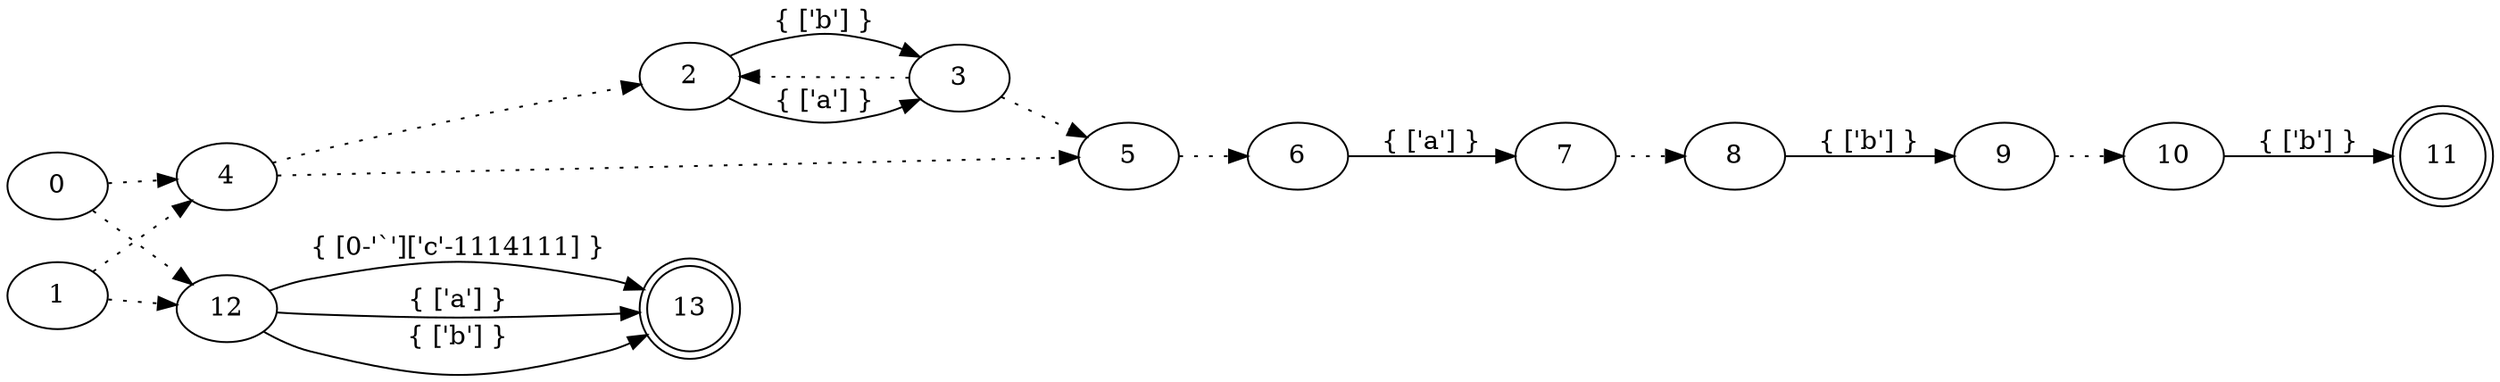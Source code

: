 digraph NFA {
rankdir = LR
11 [shape = doublecircle]
13 [shape = doublecircle]
0 -> 4 [style=dotted]
0 -> 12 [style=dotted]
1 -> 4 [style=dotted]
1 -> 12 [style=dotted]
2 -> 3 [label="{ ['a'] }"]
2 -> 3 [label="{ ['b'] }"]
3 -> 2 [style=dotted]
3 -> 5 [style=dotted]
4 -> 2 [style=dotted]
4 -> 5 [style=dotted]
5 -> 6 [style=dotted]
6 -> 7 [label="{ ['a'] }"]
7 -> 8 [style=dotted]
8 -> 9 [label="{ ['b'] }"]
9 -> 10 [style=dotted]
10 -> 11 [label="{ ['b'] }"]
12 -> 13 [label="{ [0-'`']['c'-1114111] }"]
12 -> 13 [label="{ ['a'] }"]
12 -> 13 [label="{ ['b'] }"]
}

